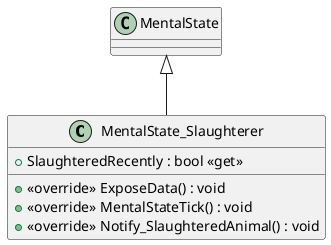 @startuml
class MentalState_Slaughterer {
    + SlaughteredRecently : bool <<get>>
    + <<override>> ExposeData() : void
    + <<override>> MentalStateTick() : void
    + <<override>> Notify_SlaughteredAnimal() : void
}
MentalState <|-- MentalState_Slaughterer
@enduml
